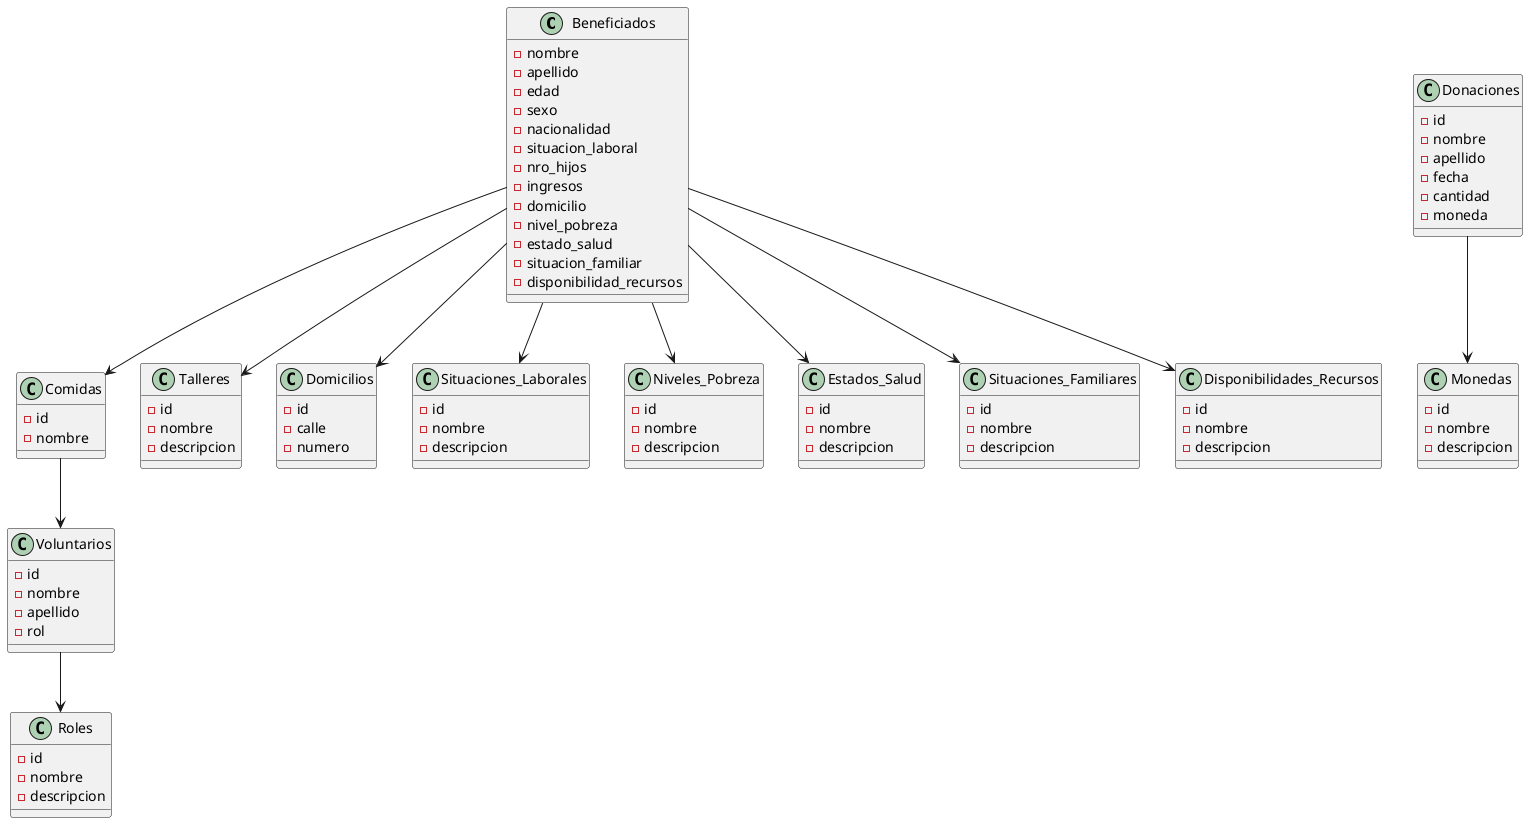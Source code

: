 @startuml diagram

class Beneficiados {
    -nombre
    -apellido
    -edad
    -sexo
    -nacionalidad
    -situacion_laboral
    -nro_hijos
    -ingresos
    -domicilio
    -nivel_pobreza
    -estado_salud
    -situacion_familiar
    -disponibilidad_recursos
}

class Voluntarios {
    -id
    -nombre
    -apellido
    -rol
}

class Donaciones {
    -id
    -nombre
    -apellido
    -fecha
    -cantidad
    -moneda
}

class Comidas {
    -id
    -nombre
}

class Talleres {
    -id
    -nombre
    -descripcion
}

class Domicilios {
    -id
    -calle
    -numero
}

class Situaciones_Laborales {
    -id
    -nombre
    -descripcion
}

class Niveles_Pobreza {
    -id
    -nombre
    -descripcion
}

class Estados_Salud {
    -id
    -nombre
    -descripcion
}

class Situaciones_Familiares {
    -id
    -nombre
    -descripcion
}

class Disponibilidades_Recursos {
    -id
    -nombre
    -descripcion
}

class Roles {
    -id
    -nombre
    -descripcion
}

class Monedas {
    -id
    -nombre
    -descripcion
}

Voluntarios --> Roles
Beneficiados --> Situaciones_Laborales
Beneficiados --> Domicilios
Beneficiados --> Niveles_Pobreza
Beneficiados --> Estados_Salud
Beneficiados --> Situaciones_Familiares
Beneficiados --> Disponibilidades_Recursos
Beneficiados --> Comidas
Comidas --> Voluntarios
Donaciones --> Monedas
Beneficiados --> Talleres
